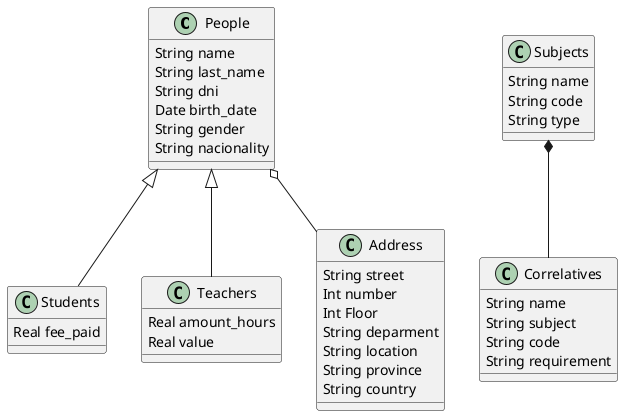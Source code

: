 @startuml

class People {
    String name
    String last_name
    String dni
    Date birth_date
    String gender
    String nacionality
}

class Students {
    Real fee_paid
}

class Teachers {
    Real amount_hours
    Real value
}

class Address {
    String street
    Int number
    Int Floor 
    String deparment 
    String location 
    String province 
    String country
}

class Subjects {
    String name
    String code 
    String type
}

class Correlatives {
    String name 
    String subject
    String code 
    String requirement
}

People <|-- Students
People <|-- Teachers
People o-- Address
Subjects *-- Correlatives

@enduml